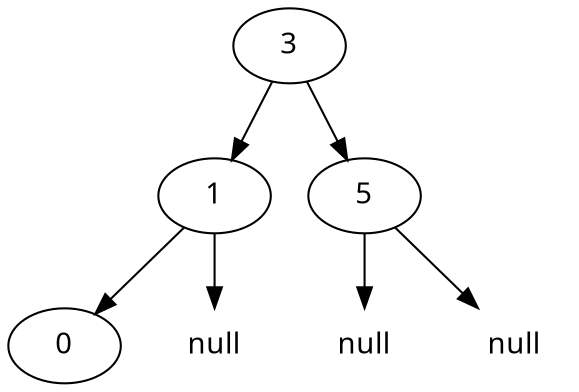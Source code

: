 digraph arbre {
    node [fontname="Courrier"];
    0 [label="0"];
    1 [label="1"];
    //2 [label="2"];
    3 [label="3"];
    //4 [label="4"];
    5 [label="5"];
    //6 [label="6"];

    null02 [label="null" shape="plaintext"];
    null03 [label="null" shape="plaintext"];
    null04 [label="null" shape="plaintext"];

    3 -> 1;
    3 -> 5;

    //1 -> 2;
    1 -> 0;
    1 -> null02;

    //5 -> 6;
    //5 -> 4;
    5 -> null03;
    5 -> null04;
}
